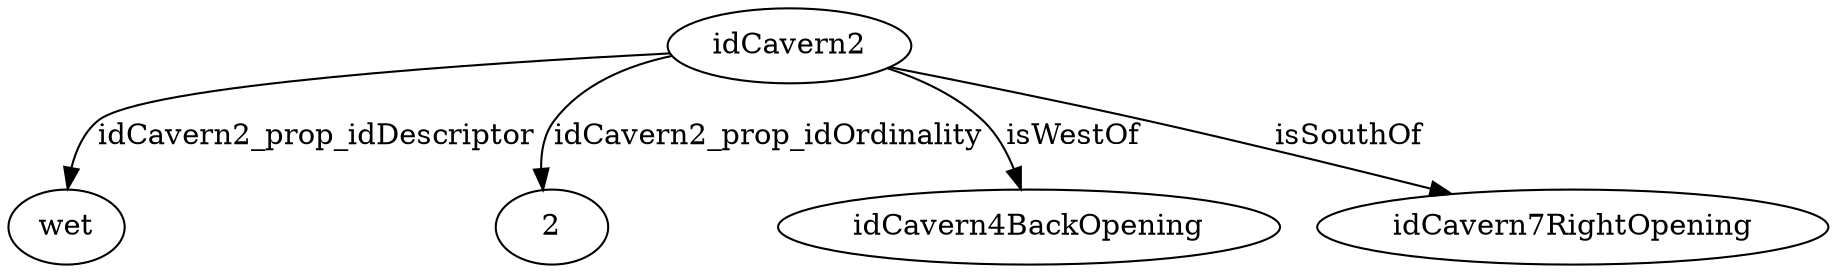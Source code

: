 strict digraph  {
idCavern2 [node_type=entity_node, root=root];
wet;
2;
idCavern4BackOpening;
idCavern7RightOpening;
idCavern2 -> wet  [edge_type=property, label=idCavern2_prop_idDescriptor];
idCavern2 -> 2  [edge_type=property, label=idCavern2_prop_idOrdinality];
idCavern2 -> idCavern4BackOpening  [edge_type=relationship, label=isWestOf];
idCavern2 -> idCavern7RightOpening  [edge_type=relationship, label=isSouthOf];
}
